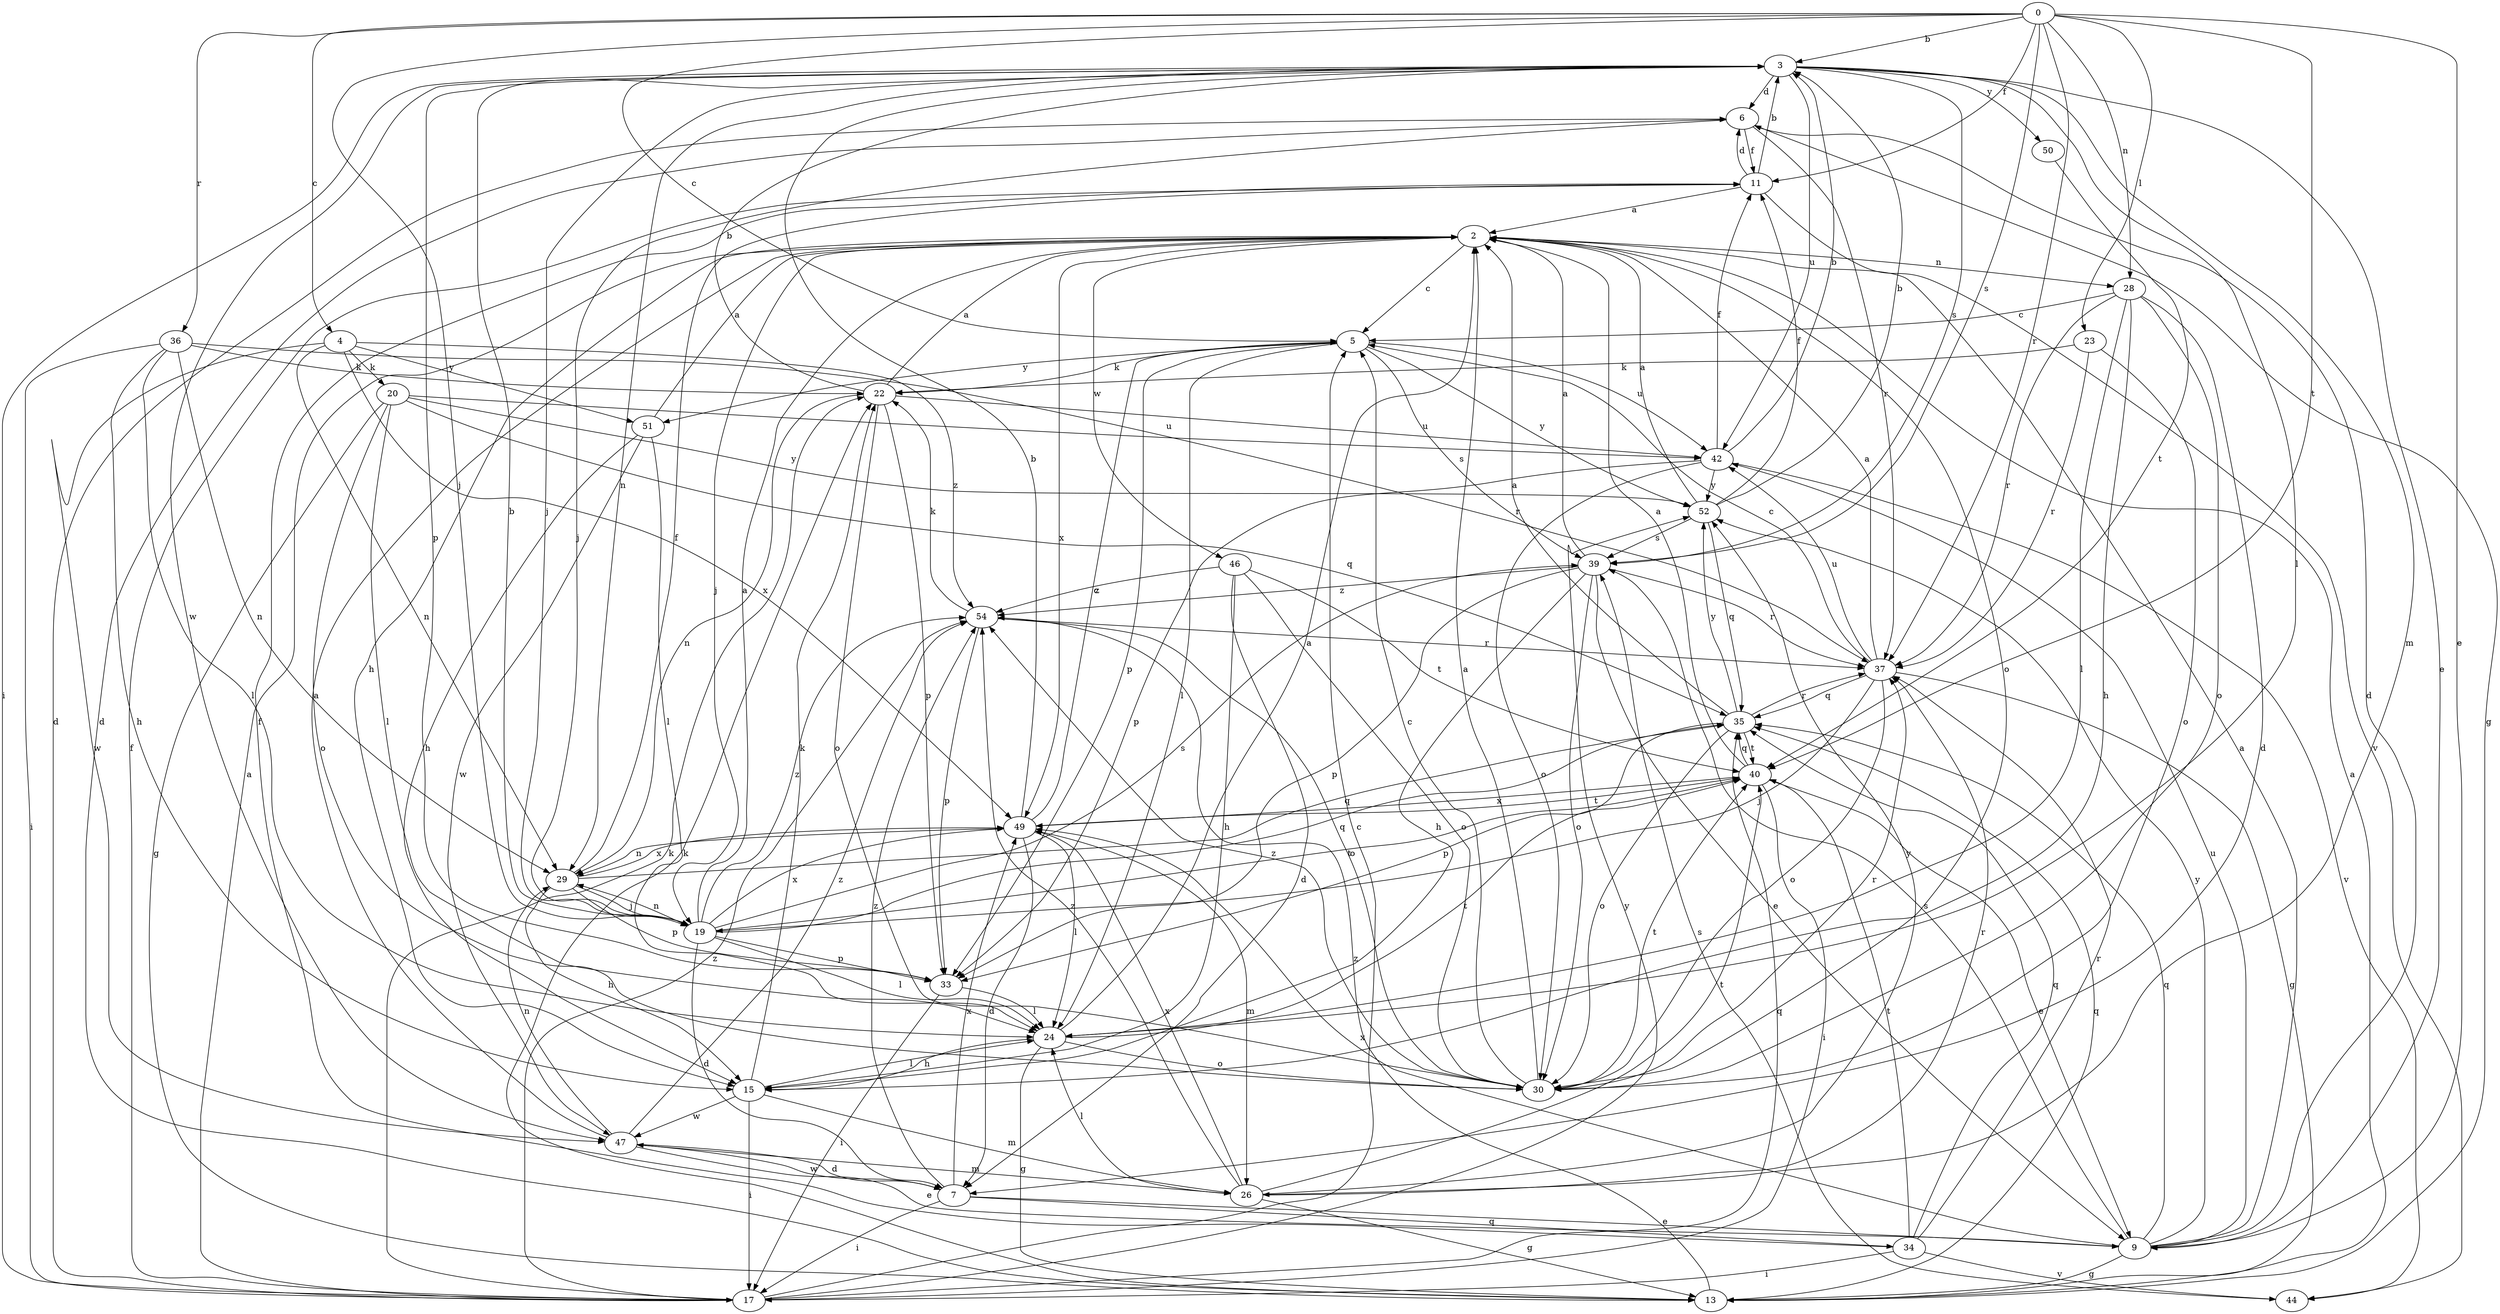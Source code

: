 strict digraph  {
0;
2;
3;
4;
5;
6;
7;
9;
11;
13;
15;
17;
19;
20;
22;
23;
24;
26;
28;
29;
30;
33;
34;
35;
36;
37;
39;
40;
42;
44;
46;
47;
49;
50;
51;
52;
54;
0 -> 3  [label=b];
0 -> 4  [label=c];
0 -> 5  [label=c];
0 -> 9  [label=e];
0 -> 11  [label=f];
0 -> 19  [label=j];
0 -> 23  [label=l];
0 -> 28  [label=n];
0 -> 36  [label=r];
0 -> 37  [label=r];
0 -> 39  [label=s];
0 -> 40  [label=t];
2 -> 5  [label=c];
2 -> 15  [label=h];
2 -> 19  [label=j];
2 -> 28  [label=n];
2 -> 30  [label=o];
2 -> 46  [label=w];
2 -> 49  [label=x];
3 -> 6  [label=d];
3 -> 9  [label=e];
3 -> 17  [label=i];
3 -> 19  [label=j];
3 -> 24  [label=l];
3 -> 26  [label=m];
3 -> 29  [label=n];
3 -> 33  [label=p];
3 -> 39  [label=s];
3 -> 42  [label=u];
3 -> 47  [label=w];
3 -> 50  [label=y];
4 -> 20  [label=k];
4 -> 29  [label=n];
4 -> 47  [label=w];
4 -> 49  [label=x];
4 -> 51  [label=y];
4 -> 54  [label=z];
5 -> 22  [label=k];
5 -> 24  [label=l];
5 -> 33  [label=p];
5 -> 39  [label=s];
5 -> 42  [label=u];
5 -> 51  [label=y];
5 -> 52  [label=y];
6 -> 11  [label=f];
6 -> 13  [label=g];
6 -> 19  [label=j];
6 -> 37  [label=r];
7 -> 9  [label=e];
7 -> 17  [label=i];
7 -> 34  [label=q];
7 -> 47  [label=w];
7 -> 49  [label=x];
7 -> 54  [label=z];
9 -> 2  [label=a];
9 -> 6  [label=d];
9 -> 13  [label=g];
9 -> 35  [label=q];
9 -> 39  [label=s];
9 -> 42  [label=u];
9 -> 49  [label=x];
9 -> 52  [label=y];
11 -> 2  [label=a];
11 -> 3  [label=b];
11 -> 6  [label=d];
11 -> 44  [label=v];
13 -> 2  [label=a];
13 -> 6  [label=d];
13 -> 22  [label=k];
13 -> 35  [label=q];
13 -> 54  [label=z];
15 -> 17  [label=i];
15 -> 22  [label=k];
15 -> 24  [label=l];
15 -> 26  [label=m];
15 -> 47  [label=w];
17 -> 2  [label=a];
17 -> 5  [label=c];
17 -> 6  [label=d];
17 -> 11  [label=f];
17 -> 22  [label=k];
17 -> 35  [label=q];
17 -> 52  [label=y];
17 -> 54  [label=z];
19 -> 2  [label=a];
19 -> 3  [label=b];
19 -> 7  [label=d];
19 -> 24  [label=l];
19 -> 29  [label=n];
19 -> 33  [label=p];
19 -> 35  [label=q];
19 -> 39  [label=s];
19 -> 40  [label=t];
19 -> 49  [label=x];
19 -> 54  [label=z];
20 -> 13  [label=g];
20 -> 24  [label=l];
20 -> 30  [label=o];
20 -> 35  [label=q];
20 -> 42  [label=u];
20 -> 52  [label=y];
22 -> 2  [label=a];
22 -> 3  [label=b];
22 -> 29  [label=n];
22 -> 30  [label=o];
22 -> 33  [label=p];
22 -> 42  [label=u];
23 -> 22  [label=k];
23 -> 30  [label=o];
23 -> 37  [label=r];
24 -> 2  [label=a];
24 -> 13  [label=g];
24 -> 15  [label=h];
24 -> 30  [label=o];
24 -> 40  [label=t];
26 -> 13  [label=g];
26 -> 24  [label=l];
26 -> 37  [label=r];
26 -> 40  [label=t];
26 -> 49  [label=x];
26 -> 52  [label=y];
26 -> 54  [label=z];
28 -> 5  [label=c];
28 -> 7  [label=d];
28 -> 15  [label=h];
28 -> 24  [label=l];
28 -> 30  [label=o];
28 -> 37  [label=r];
29 -> 11  [label=f];
29 -> 15  [label=h];
29 -> 19  [label=j];
29 -> 33  [label=p];
29 -> 35  [label=q];
29 -> 49  [label=x];
30 -> 2  [label=a];
30 -> 5  [label=c];
30 -> 37  [label=r];
30 -> 40  [label=t];
30 -> 54  [label=z];
33 -> 17  [label=i];
33 -> 24  [label=l];
34 -> 11  [label=f];
34 -> 17  [label=i];
34 -> 35  [label=q];
34 -> 37  [label=r];
34 -> 40  [label=t];
34 -> 44  [label=v];
35 -> 2  [label=a];
35 -> 30  [label=o];
35 -> 33  [label=p];
35 -> 37  [label=r];
35 -> 40  [label=t];
35 -> 52  [label=y];
36 -> 15  [label=h];
36 -> 17  [label=i];
36 -> 22  [label=k];
36 -> 24  [label=l];
36 -> 29  [label=n];
36 -> 37  [label=r];
37 -> 2  [label=a];
37 -> 5  [label=c];
37 -> 13  [label=g];
37 -> 19  [label=j];
37 -> 30  [label=o];
37 -> 35  [label=q];
37 -> 42  [label=u];
39 -> 2  [label=a];
39 -> 9  [label=e];
39 -> 15  [label=h];
39 -> 30  [label=o];
39 -> 33  [label=p];
39 -> 37  [label=r];
39 -> 54  [label=z];
40 -> 2  [label=a];
40 -> 9  [label=e];
40 -> 17  [label=i];
40 -> 35  [label=q];
40 -> 49  [label=x];
42 -> 3  [label=b];
42 -> 11  [label=f];
42 -> 30  [label=o];
42 -> 33  [label=p];
42 -> 44  [label=v];
42 -> 52  [label=y];
44 -> 39  [label=s];
46 -> 7  [label=d];
46 -> 15  [label=h];
46 -> 30  [label=o];
46 -> 40  [label=t];
46 -> 54  [label=z];
47 -> 2  [label=a];
47 -> 7  [label=d];
47 -> 9  [label=e];
47 -> 26  [label=m];
47 -> 29  [label=n];
47 -> 54  [label=z];
49 -> 3  [label=b];
49 -> 5  [label=c];
49 -> 7  [label=d];
49 -> 24  [label=l];
49 -> 26  [label=m];
49 -> 29  [label=n];
49 -> 40  [label=t];
50 -> 40  [label=t];
51 -> 2  [label=a];
51 -> 15  [label=h];
51 -> 24  [label=l];
51 -> 47  [label=w];
52 -> 2  [label=a];
52 -> 3  [label=b];
52 -> 11  [label=f];
52 -> 35  [label=q];
52 -> 39  [label=s];
54 -> 22  [label=k];
54 -> 30  [label=o];
54 -> 33  [label=p];
54 -> 37  [label=r];
}
